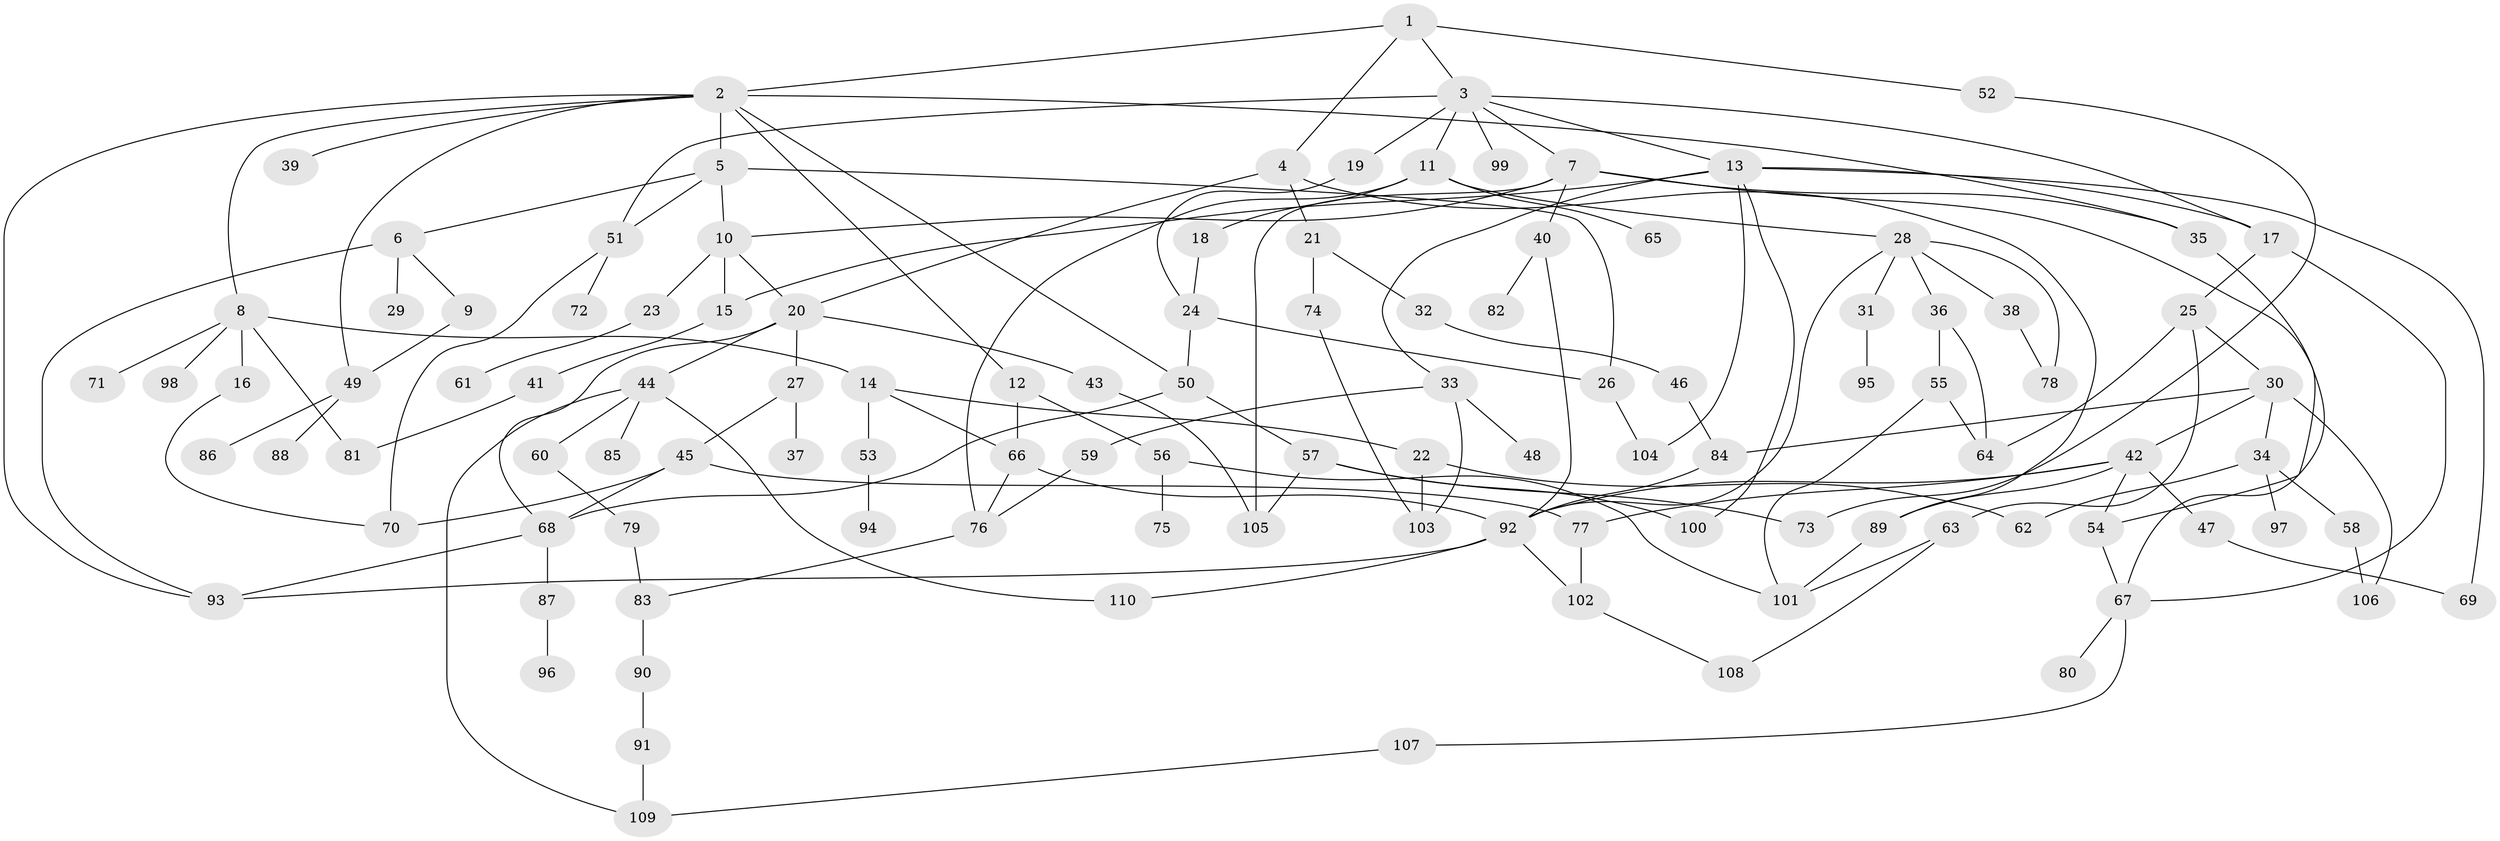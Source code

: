 // Generated by graph-tools (version 1.1) at 2025/34/03/09/25 02:34:01]
// undirected, 110 vertices, 162 edges
graph export_dot {
graph [start="1"]
  node [color=gray90,style=filled];
  1;
  2;
  3;
  4;
  5;
  6;
  7;
  8;
  9;
  10;
  11;
  12;
  13;
  14;
  15;
  16;
  17;
  18;
  19;
  20;
  21;
  22;
  23;
  24;
  25;
  26;
  27;
  28;
  29;
  30;
  31;
  32;
  33;
  34;
  35;
  36;
  37;
  38;
  39;
  40;
  41;
  42;
  43;
  44;
  45;
  46;
  47;
  48;
  49;
  50;
  51;
  52;
  53;
  54;
  55;
  56;
  57;
  58;
  59;
  60;
  61;
  62;
  63;
  64;
  65;
  66;
  67;
  68;
  69;
  70;
  71;
  72;
  73;
  74;
  75;
  76;
  77;
  78;
  79;
  80;
  81;
  82;
  83;
  84;
  85;
  86;
  87;
  88;
  89;
  90;
  91;
  92;
  93;
  94;
  95;
  96;
  97;
  98;
  99;
  100;
  101;
  102;
  103;
  104;
  105;
  106;
  107;
  108;
  109;
  110;
  1 -- 2;
  1 -- 3;
  1 -- 4;
  1 -- 52;
  2 -- 5;
  2 -- 8;
  2 -- 12;
  2 -- 39;
  2 -- 49;
  2 -- 50;
  2 -- 35;
  2 -- 93;
  3 -- 7;
  3 -- 11;
  3 -- 13;
  3 -- 17;
  3 -- 19;
  3 -- 51;
  3 -- 99;
  4 -- 20;
  4 -- 21;
  4 -- 89;
  5 -- 6;
  5 -- 10;
  5 -- 26;
  5 -- 51;
  6 -- 9;
  6 -- 29;
  6 -- 93;
  7 -- 35;
  7 -- 40;
  7 -- 105;
  7 -- 67;
  7 -- 10;
  8 -- 14;
  8 -- 16;
  8 -- 71;
  8 -- 98;
  8 -- 81;
  9 -- 49;
  10 -- 23;
  10 -- 20;
  10 -- 15;
  11 -- 18;
  11 -- 28;
  11 -- 65;
  11 -- 76;
  12 -- 56;
  12 -- 66;
  13 -- 15;
  13 -- 33;
  13 -- 69;
  13 -- 100;
  13 -- 104;
  13 -- 17;
  14 -- 22;
  14 -- 53;
  14 -- 66;
  15 -- 41;
  16 -- 70;
  17 -- 25;
  17 -- 67;
  18 -- 24;
  19 -- 24;
  20 -- 27;
  20 -- 43;
  20 -- 44;
  20 -- 68;
  21 -- 32;
  21 -- 74;
  22 -- 62;
  22 -- 103;
  23 -- 61;
  24 -- 50;
  24 -- 26;
  25 -- 30;
  25 -- 63;
  25 -- 64;
  26 -- 104;
  27 -- 37;
  27 -- 45;
  28 -- 31;
  28 -- 36;
  28 -- 38;
  28 -- 92;
  28 -- 78;
  30 -- 34;
  30 -- 42;
  30 -- 106;
  30 -- 84;
  31 -- 95;
  32 -- 46;
  33 -- 48;
  33 -- 59;
  33 -- 103;
  34 -- 58;
  34 -- 97;
  34 -- 62;
  35 -- 54;
  36 -- 55;
  36 -- 64;
  38 -- 78;
  40 -- 82;
  40 -- 92;
  41 -- 81;
  42 -- 47;
  42 -- 54;
  42 -- 77;
  42 -- 92;
  42 -- 89;
  43 -- 105;
  44 -- 60;
  44 -- 85;
  44 -- 110;
  44 -- 109;
  45 -- 70;
  45 -- 77;
  45 -- 68;
  46 -- 84;
  47 -- 69;
  49 -- 86;
  49 -- 88;
  50 -- 57;
  50 -- 68;
  51 -- 72;
  51 -- 70;
  52 -- 73;
  53 -- 94;
  54 -- 67;
  55 -- 101;
  55 -- 64;
  56 -- 75;
  56 -- 101;
  57 -- 73;
  57 -- 100;
  57 -- 105;
  58 -- 106;
  59 -- 76;
  60 -- 79;
  63 -- 108;
  63 -- 101;
  66 -- 76;
  66 -- 92;
  67 -- 80;
  67 -- 107;
  68 -- 87;
  68 -- 93;
  74 -- 103;
  76 -- 83;
  77 -- 102;
  79 -- 83;
  83 -- 90;
  84 -- 92;
  87 -- 96;
  89 -- 101;
  90 -- 91;
  91 -- 109;
  92 -- 110;
  92 -- 93;
  92 -- 102;
  102 -- 108;
  107 -- 109;
}
